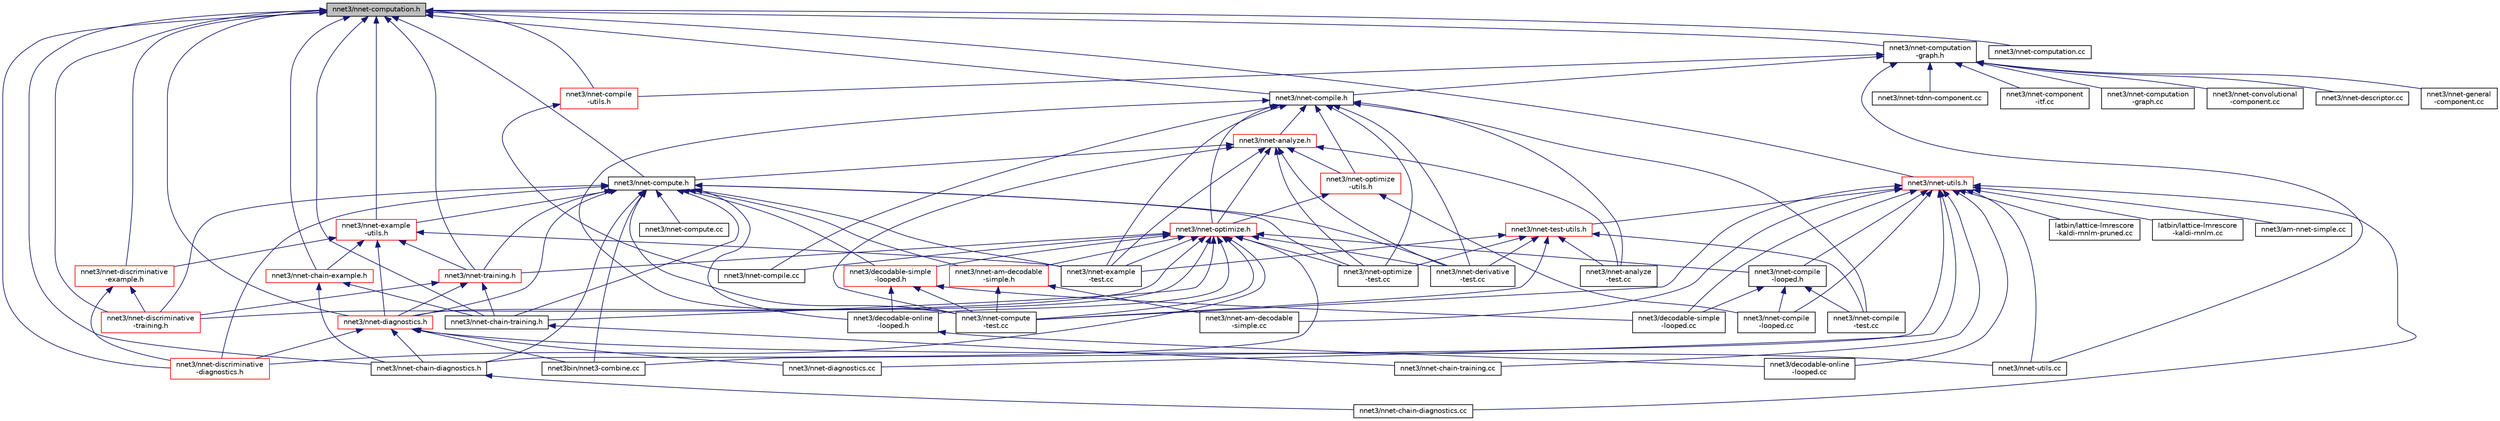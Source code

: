 digraph "nnet3/nnet-computation.h"
{
  edge [fontname="Helvetica",fontsize="10",labelfontname="Helvetica",labelfontsize="10"];
  node [fontname="Helvetica",fontsize="10",shape=record];
  Node90 [label="nnet3/nnet-computation.h",height=0.2,width=0.4,color="black", fillcolor="grey75", style="filled", fontcolor="black"];
  Node90 -> Node91 [dir="back",color="midnightblue",fontsize="10",style="solid",fontname="Helvetica"];
  Node91 [label="nnet3/nnet-compile.h",height=0.2,width=0.4,color="black", fillcolor="white", style="filled",URL="$nnet-compile_8h.html"];
  Node91 -> Node92 [dir="back",color="midnightblue",fontsize="10",style="solid",fontname="Helvetica"];
  Node92 [label="nnet3/nnet-optimize.h",height=0.2,width=0.4,color="red", fillcolor="white", style="filled",URL="$nnet-optimize_8h.html"];
  Node92 -> Node93 [dir="back",color="midnightblue",fontsize="10",style="solid",fontname="Helvetica"];
  Node93 [label="nnet3/decodable-online\l-looped.h",height=0.2,width=0.4,color="black", fillcolor="white", style="filled",URL="$decodable-online-looped_8h.html"];
  Node93 -> Node94 [dir="back",color="midnightblue",fontsize="10",style="solid",fontname="Helvetica"];
  Node94 [label="nnet3/decodable-online\l-looped.cc",height=0.2,width=0.4,color="black", fillcolor="white", style="filled",URL="$decodable-online-looped_8cc.html"];
  Node92 -> Node95 [dir="back",color="midnightblue",fontsize="10",style="solid",fontname="Helvetica"];
  Node95 [label="nnet3/decodable-simple\l-looped.h",height=0.2,width=0.4,color="red", fillcolor="white", style="filled",URL="$decodable-simple-looped_8h.html"];
  Node95 -> Node93 [dir="back",color="midnightblue",fontsize="10",style="solid",fontname="Helvetica"];
  Node95 -> Node96 [dir="back",color="midnightblue",fontsize="10",style="solid",fontname="Helvetica"];
  Node96 [label="nnet3/decodable-simple\l-looped.cc",height=0.2,width=0.4,color="black", fillcolor="white", style="filled",URL="$decodable-simple-looped_8cc.html"];
  Node95 -> Node97 [dir="back",color="midnightblue",fontsize="10",style="solid",fontname="Helvetica"];
  Node97 [label="nnet3/nnet-compute\l-test.cc",height=0.2,width=0.4,color="black", fillcolor="white", style="filled",URL="$nnet3_2nnet-compute-test_8cc.html"];
  Node92 -> Node99 [dir="back",color="midnightblue",fontsize="10",style="solid",fontname="Helvetica"];
  Node99 [label="nnet3/nnet-compile\l-looped.h",height=0.2,width=0.4,color="black", fillcolor="white", style="filled",URL="$nnet-compile-looped_8h.html"];
  Node99 -> Node96 [dir="back",color="midnightblue",fontsize="10",style="solid",fontname="Helvetica"];
  Node99 -> Node100 [dir="back",color="midnightblue",fontsize="10",style="solid",fontname="Helvetica"];
  Node100 [label="nnet3/nnet-compile\l-looped.cc",height=0.2,width=0.4,color="black", fillcolor="white", style="filled",URL="$nnet-compile-looped_8cc.html"];
  Node99 -> Node101 [dir="back",color="midnightblue",fontsize="10",style="solid",fontname="Helvetica"];
  Node101 [label="nnet3/nnet-compile\l-test.cc",height=0.2,width=0.4,color="black", fillcolor="white", style="filled",URL="$nnet-compile-test_8cc.html"];
  Node92 -> Node102 [dir="back",color="midnightblue",fontsize="10",style="solid",fontname="Helvetica"];
  Node102 [label="nnet3/nnet-am-decodable\l-simple.h",height=0.2,width=0.4,color="red", fillcolor="white", style="filled",URL="$nnet-am-decodable-simple_8h.html"];
  Node102 -> Node103 [dir="back",color="midnightblue",fontsize="10",style="solid",fontname="Helvetica"];
  Node103 [label="nnet3/nnet-am-decodable\l-simple.cc",height=0.2,width=0.4,color="black", fillcolor="white", style="filled",URL="$nnet-am-decodable-simple_8cc.html"];
  Node102 -> Node97 [dir="back",color="midnightblue",fontsize="10",style="solid",fontname="Helvetica"];
  Node92 -> Node110 [dir="back",color="midnightblue",fontsize="10",style="solid",fontname="Helvetica"];
  Node110 [label="nnet3/nnet-chain-diagnostics.h",height=0.2,width=0.4,color="black", fillcolor="white", style="filled",URL="$nnet-chain-diagnostics_8h.html"];
  Node110 -> Node111 [dir="back",color="midnightblue",fontsize="10",style="solid",fontname="Helvetica"];
  Node111 [label="nnet3/nnet-chain-diagnostics.cc",height=0.2,width=0.4,color="black", fillcolor="white", style="filled",URL="$nnet-chain-diagnostics_8cc.html"];
  Node92 -> Node112 [dir="back",color="midnightblue",fontsize="10",style="solid",fontname="Helvetica"];
  Node112 [label="nnet3/nnet-diagnostics.h",height=0.2,width=0.4,color="red", fillcolor="white", style="filled",URL="$nnet-diagnostics_8h.html"];
  Node112 -> Node110 [dir="back",color="midnightblue",fontsize="10",style="solid",fontname="Helvetica"];
  Node112 -> Node113 [dir="back",color="midnightblue",fontsize="10",style="solid",fontname="Helvetica"];
  Node113 [label="nnet3/nnet-diagnostics.cc",height=0.2,width=0.4,color="black", fillcolor="white", style="filled",URL="$nnet-diagnostics_8cc.html"];
  Node112 -> Node114 [dir="back",color="midnightblue",fontsize="10",style="solid",fontname="Helvetica"];
  Node114 [label="nnet3/nnet-discriminative\l-diagnostics.h",height=0.2,width=0.4,color="red", fillcolor="white", style="filled",URL="$nnet-discriminative-diagnostics_8h.html"];
  Node112 -> Node117 [dir="back",color="midnightblue",fontsize="10",style="solid",fontname="Helvetica"];
  Node117 [label="nnet3/nnet-utils.cc",height=0.2,width=0.4,color="black", fillcolor="white", style="filled",URL="$nnet-utils_8cc.html"];
  Node112 -> Node118 [dir="back",color="midnightblue",fontsize="10",style="solid",fontname="Helvetica"];
  Node118 [label="nnet3bin/nnet3-combine.cc",height=0.2,width=0.4,color="black", fillcolor="white", style="filled",URL="$nnet3-combine_8cc.html"];
  Node92 -> Node121 [dir="back",color="midnightblue",fontsize="10",style="solid",fontname="Helvetica"];
  Node121 [label="nnet3/nnet-training.h",height=0.2,width=0.4,color="red", fillcolor="white", style="filled",URL="$nnet-training_8h.html"];
  Node121 -> Node112 [dir="back",color="midnightblue",fontsize="10",style="solid",fontname="Helvetica"];
  Node121 -> Node122 [dir="back",color="midnightblue",fontsize="10",style="solid",fontname="Helvetica"];
  Node122 [label="nnet3/nnet-chain-training.h",height=0.2,width=0.4,color="black", fillcolor="white", style="filled",URL="$nnet-chain-training_8h.html"];
  Node122 -> Node123 [dir="back",color="midnightblue",fontsize="10",style="solid",fontname="Helvetica"];
  Node123 [label="nnet3/nnet-chain-training.cc",height=0.2,width=0.4,color="black", fillcolor="white", style="filled",URL="$nnet-chain-training_8cc.html"];
  Node121 -> Node124 [dir="back",color="midnightblue",fontsize="10",style="solid",fontname="Helvetica"];
  Node124 [label="nnet3/nnet-discriminative\l-training.h",height=0.2,width=0.4,color="red", fillcolor="white", style="filled",URL="$nnet-discriminative-training_8h.html"];
  Node92 -> Node122 [dir="back",color="midnightblue",fontsize="10",style="solid",fontname="Helvetica"];
  Node92 -> Node129 [dir="back",color="midnightblue",fontsize="10",style="solid",fontname="Helvetica"];
  Node129 [label="nnet3/nnet-compile.cc",height=0.2,width=0.4,color="black", fillcolor="white", style="filled",URL="$nnet-compile_8cc.html"];
  Node92 -> Node97 [dir="back",color="midnightblue",fontsize="10",style="solid",fontname="Helvetica"];
  Node92 -> Node130 [dir="back",color="midnightblue",fontsize="10",style="solid",fontname="Helvetica"];
  Node130 [label="nnet3/nnet-derivative\l-test.cc",height=0.2,width=0.4,color="black", fillcolor="white", style="filled",URL="$nnet-derivative-test_8cc.html"];
  Node92 -> Node114 [dir="back",color="midnightblue",fontsize="10",style="solid",fontname="Helvetica"];
  Node92 -> Node124 [dir="back",color="midnightblue",fontsize="10",style="solid",fontname="Helvetica"];
  Node92 -> Node131 [dir="back",color="midnightblue",fontsize="10",style="solid",fontname="Helvetica"];
  Node131 [label="nnet3/nnet-example\l-test.cc",height=0.2,width=0.4,color="black", fillcolor="white", style="filled",URL="$nnet-example-test_8cc.html"];
  Node92 -> Node132 [dir="back",color="midnightblue",fontsize="10",style="solid",fontname="Helvetica"];
  Node132 [label="nnet3/nnet-optimize\l-test.cc",height=0.2,width=0.4,color="black", fillcolor="white", style="filled",URL="$nnet-optimize-test_8cc.html"];
  Node91 -> Node138 [dir="back",color="midnightblue",fontsize="10",style="solid",fontname="Helvetica"];
  Node138 [label="nnet3/nnet-analyze.h",height=0.2,width=0.4,color="red", fillcolor="white", style="filled",URL="$nnet-analyze_8h.html",tooltip="This file contains utilities for analyzing and checking computations, which are used in the optimizat..."];
  Node138 -> Node92 [dir="back",color="midnightblue",fontsize="10",style="solid",fontname="Helvetica"];
  Node138 -> Node139 [dir="back",color="midnightblue",fontsize="10",style="solid",fontname="Helvetica"];
  Node139 [label="nnet3/nnet-optimize\l-utils.h",height=0.2,width=0.4,color="red", fillcolor="white", style="filled",URL="$nnet-optimize-utils_8h.html"];
  Node139 -> Node92 [dir="back",color="midnightblue",fontsize="10",style="solid",fontname="Helvetica"];
  Node139 -> Node100 [dir="back",color="midnightblue",fontsize="10",style="solid",fontname="Helvetica"];
  Node138 -> Node140 [dir="back",color="midnightblue",fontsize="10",style="solid",fontname="Helvetica"];
  Node140 [label="nnet3/nnet-compute.h",height=0.2,width=0.4,color="black", fillcolor="white", style="filled",URL="$nnet3_2nnet-compute_8h.html"];
  Node140 -> Node93 [dir="back",color="midnightblue",fontsize="10",style="solid",fontname="Helvetica"];
  Node140 -> Node95 [dir="back",color="midnightblue",fontsize="10",style="solid",fontname="Helvetica"];
  Node140 -> Node102 [dir="back",color="midnightblue",fontsize="10",style="solid",fontname="Helvetica"];
  Node140 -> Node110 [dir="back",color="midnightblue",fontsize="10",style="solid",fontname="Helvetica"];
  Node140 -> Node141 [dir="back",color="midnightblue",fontsize="10",style="solid",fontname="Helvetica"];
  Node141 [label="nnet3/nnet-example\l-utils.h",height=0.2,width=0.4,color="red", fillcolor="white", style="filled",URL="$nnet-example-utils_8h.html"];
  Node141 -> Node142 [dir="back",color="midnightblue",fontsize="10",style="solid",fontname="Helvetica"];
  Node142 [label="nnet3/nnet-chain-example.h",height=0.2,width=0.4,color="red", fillcolor="white", style="filled",URL="$nnet-chain-example_8h.html"];
  Node142 -> Node110 [dir="back",color="midnightblue",fontsize="10",style="solid",fontname="Helvetica"];
  Node142 -> Node122 [dir="back",color="midnightblue",fontsize="10",style="solid",fontname="Helvetica"];
  Node141 -> Node112 [dir="back",color="midnightblue",fontsize="10",style="solid",fontname="Helvetica"];
  Node141 -> Node121 [dir="back",color="midnightblue",fontsize="10",style="solid",fontname="Helvetica"];
  Node141 -> Node144 [dir="back",color="midnightblue",fontsize="10",style="solid",fontname="Helvetica"];
  Node144 [label="nnet3/nnet-discriminative\l-example.h",height=0.2,width=0.4,color="red", fillcolor="white", style="filled",URL="$nnet-discriminative-example_8h.html"];
  Node144 -> Node114 [dir="back",color="midnightblue",fontsize="10",style="solid",fontname="Helvetica"];
  Node144 -> Node124 [dir="back",color="midnightblue",fontsize="10",style="solid",fontname="Helvetica"];
  Node141 -> Node131 [dir="back",color="midnightblue",fontsize="10",style="solid",fontname="Helvetica"];
  Node140 -> Node112 [dir="back",color="midnightblue",fontsize="10",style="solid",fontname="Helvetica"];
  Node140 -> Node121 [dir="back",color="midnightblue",fontsize="10",style="solid",fontname="Helvetica"];
  Node140 -> Node122 [dir="back",color="midnightblue",fontsize="10",style="solid",fontname="Helvetica"];
  Node140 -> Node97 [dir="back",color="midnightblue",fontsize="10",style="solid",fontname="Helvetica"];
  Node140 -> Node158 [dir="back",color="midnightblue",fontsize="10",style="solid",fontname="Helvetica"];
  Node158 [label="nnet3/nnet-compute.cc",height=0.2,width=0.4,color="black", fillcolor="white", style="filled",URL="$nnet3_2nnet-compute_8cc.html"];
  Node140 -> Node130 [dir="back",color="midnightblue",fontsize="10",style="solid",fontname="Helvetica"];
  Node140 -> Node114 [dir="back",color="midnightblue",fontsize="10",style="solid",fontname="Helvetica"];
  Node140 -> Node124 [dir="back",color="midnightblue",fontsize="10",style="solid",fontname="Helvetica"];
  Node140 -> Node131 [dir="back",color="midnightblue",fontsize="10",style="solid",fontname="Helvetica"];
  Node140 -> Node132 [dir="back",color="midnightblue",fontsize="10",style="solid",fontname="Helvetica"];
  Node140 -> Node118 [dir="back",color="midnightblue",fontsize="10",style="solid",fontname="Helvetica"];
  Node138 -> Node159 [dir="back",color="midnightblue",fontsize="10",style="solid",fontname="Helvetica"];
  Node159 [label="nnet3/nnet-analyze\l-test.cc",height=0.2,width=0.4,color="black", fillcolor="white", style="filled",URL="$nnet-analyze-test_8cc.html"];
  Node138 -> Node97 [dir="back",color="midnightblue",fontsize="10",style="solid",fontname="Helvetica"];
  Node138 -> Node130 [dir="back",color="midnightblue",fontsize="10",style="solid",fontname="Helvetica"];
  Node138 -> Node131 [dir="back",color="midnightblue",fontsize="10",style="solid",fontname="Helvetica"];
  Node138 -> Node132 [dir="back",color="midnightblue",fontsize="10",style="solid",fontname="Helvetica"];
  Node91 -> Node139 [dir="back",color="midnightblue",fontsize="10",style="solid",fontname="Helvetica"];
  Node91 -> Node159 [dir="back",color="midnightblue",fontsize="10",style="solid",fontname="Helvetica"];
  Node91 -> Node101 [dir="back",color="midnightblue",fontsize="10",style="solid",fontname="Helvetica"];
  Node91 -> Node129 [dir="back",color="midnightblue",fontsize="10",style="solid",fontname="Helvetica"];
  Node91 -> Node97 [dir="back",color="midnightblue",fontsize="10",style="solid",fontname="Helvetica"];
  Node91 -> Node130 [dir="back",color="midnightblue",fontsize="10",style="solid",fontname="Helvetica"];
  Node91 -> Node131 [dir="back",color="midnightblue",fontsize="10",style="solid",fontname="Helvetica"];
  Node91 -> Node132 [dir="back",color="midnightblue",fontsize="10",style="solid",fontname="Helvetica"];
  Node90 -> Node161 [dir="back",color="midnightblue",fontsize="10",style="solid",fontname="Helvetica"];
  Node161 [label="nnet3/nnet-computation\l-graph.h",height=0.2,width=0.4,color="black", fillcolor="white", style="filled",URL="$nnet-computation-graph_8h.html"];
  Node161 -> Node91 [dir="back",color="midnightblue",fontsize="10",style="solid",fontname="Helvetica"];
  Node161 -> Node162 [dir="back",color="midnightblue",fontsize="10",style="solid",fontname="Helvetica"];
  Node162 [label="nnet3/nnet-compile\l-utils.h",height=0.2,width=0.4,color="red", fillcolor="white", style="filled",URL="$nnet-compile-utils_8h.html"];
  Node162 -> Node129 [dir="back",color="midnightblue",fontsize="10",style="solid",fontname="Helvetica"];
  Node161 -> Node167 [dir="back",color="midnightblue",fontsize="10",style="solid",fontname="Helvetica"];
  Node167 [label="nnet3/nnet-component\l-itf.cc",height=0.2,width=0.4,color="black", fillcolor="white", style="filled",URL="$nnet-component-itf_8cc.html"];
  Node161 -> Node168 [dir="back",color="midnightblue",fontsize="10",style="solid",fontname="Helvetica"];
  Node168 [label="nnet3/nnet-computation\l-graph.cc",height=0.2,width=0.4,color="black", fillcolor="white", style="filled",URL="$nnet-computation-graph_8cc.html"];
  Node161 -> Node169 [dir="back",color="midnightblue",fontsize="10",style="solid",fontname="Helvetica"];
  Node169 [label="nnet3/nnet-convolutional\l-component.cc",height=0.2,width=0.4,color="black", fillcolor="white", style="filled",URL="$nnet-convolutional-component_8cc.html"];
  Node161 -> Node170 [dir="back",color="midnightblue",fontsize="10",style="solid",fontname="Helvetica"];
  Node170 [label="nnet3/nnet-descriptor.cc",height=0.2,width=0.4,color="black", fillcolor="white", style="filled",URL="$nnet-descriptor_8cc.html"];
  Node161 -> Node171 [dir="back",color="midnightblue",fontsize="10",style="solid",fontname="Helvetica"];
  Node171 [label="nnet3/nnet-general\l-component.cc",height=0.2,width=0.4,color="black", fillcolor="white", style="filled",URL="$nnet-general-component_8cc.html"];
  Node161 -> Node172 [dir="back",color="midnightblue",fontsize="10",style="solid",fontname="Helvetica"];
  Node172 [label="nnet3/nnet-tdnn-component.cc",height=0.2,width=0.4,color="black", fillcolor="white", style="filled",URL="$nnet-tdnn-component_8cc.html"];
  Node161 -> Node117 [dir="back",color="midnightblue",fontsize="10",style="solid",fontname="Helvetica"];
  Node90 -> Node140 [dir="back",color="midnightblue",fontsize="10",style="solid",fontname="Helvetica"];
  Node90 -> Node173 [dir="back",color="midnightblue",fontsize="10",style="solid",fontname="Helvetica"];
  Node173 [label="nnet3/nnet-utils.h",height=0.2,width=0.4,color="red", fillcolor="white", style="filled",URL="$_2nnet-utils_8h.html",tooltip="This file contains some miscellaneous functions dealing with class Nnet. "];
  Node173 -> Node174 [dir="back",color="midnightblue",fontsize="10",style="solid",fontname="Helvetica"];
  Node174 [label="latbin/lattice-lmrescore\l-kaldi-rnnlm-pruned.cc",height=0.2,width=0.4,color="black", fillcolor="white", style="filled",URL="$lattice-lmrescore-kaldi-rnnlm-pruned_8cc.html"];
  Node173 -> Node175 [dir="back",color="midnightblue",fontsize="10",style="solid",fontname="Helvetica"];
  Node175 [label="latbin/lattice-lmrescore\l-kaldi-rnnlm.cc",height=0.2,width=0.4,color="black", fillcolor="white", style="filled",URL="$lattice-lmrescore-kaldi-rnnlm_8cc.html"];
  Node173 -> Node176 [dir="back",color="midnightblue",fontsize="10",style="solid",fontname="Helvetica"];
  Node176 [label="nnet3/am-nnet-simple.cc",height=0.2,width=0.4,color="black", fillcolor="white", style="filled",URL="$am-nnet-simple_8cc.html"];
  Node173 -> Node94 [dir="back",color="midnightblue",fontsize="10",style="solid",fontname="Helvetica"];
  Node173 -> Node96 [dir="back",color="midnightblue",fontsize="10",style="solid",fontname="Helvetica"];
  Node173 -> Node99 [dir="back",color="midnightblue",fontsize="10",style="solid",fontname="Helvetica"];
  Node173 -> Node103 [dir="back",color="midnightblue",fontsize="10",style="solid",fontname="Helvetica"];
  Node173 -> Node177 [dir="back",color="midnightblue",fontsize="10",style="solid",fontname="Helvetica"];
  Node177 [label="nnet3/nnet-test-utils.h",height=0.2,width=0.4,color="red", fillcolor="white", style="filled",URL="$nnet-test-utils_8h.html",tooltip="This file contains various routines that are useful in test code. "];
  Node177 -> Node159 [dir="back",color="midnightblue",fontsize="10",style="solid",fontname="Helvetica"];
  Node177 -> Node101 [dir="back",color="midnightblue",fontsize="10",style="solid",fontname="Helvetica"];
  Node177 -> Node97 [dir="back",color="midnightblue",fontsize="10",style="solid",fontname="Helvetica"];
  Node177 -> Node130 [dir="back",color="midnightblue",fontsize="10",style="solid",fontname="Helvetica"];
  Node177 -> Node131 [dir="back",color="midnightblue",fontsize="10",style="solid",fontname="Helvetica"];
  Node177 -> Node132 [dir="back",color="midnightblue",fontsize="10",style="solid",fontname="Helvetica"];
  Node173 -> Node111 [dir="back",color="midnightblue",fontsize="10",style="solid",fontname="Helvetica"];
  Node173 -> Node123 [dir="back",color="midnightblue",fontsize="10",style="solid",fontname="Helvetica"];
  Node173 -> Node100 [dir="back",color="midnightblue",fontsize="10",style="solid",fontname="Helvetica"];
  Node173 -> Node97 [dir="back",color="midnightblue",fontsize="10",style="solid",fontname="Helvetica"];
  Node173 -> Node113 [dir="back",color="midnightblue",fontsize="10",style="solid",fontname="Helvetica"];
  Node173 -> Node117 [dir="back",color="midnightblue",fontsize="10",style="solid",fontname="Helvetica"];
  Node173 -> Node118 [dir="back",color="midnightblue",fontsize="10",style="solid",fontname="Helvetica"];
  Node90 -> Node162 [dir="back",color="midnightblue",fontsize="10",style="solid",fontname="Helvetica"];
  Node90 -> Node110 [dir="back",color="midnightblue",fontsize="10",style="solid",fontname="Helvetica"];
  Node90 -> Node142 [dir="back",color="midnightblue",fontsize="10",style="solid",fontname="Helvetica"];
  Node90 -> Node141 [dir="back",color="midnightblue",fontsize="10",style="solid",fontname="Helvetica"];
  Node90 -> Node112 [dir="back",color="midnightblue",fontsize="10",style="solid",fontname="Helvetica"];
  Node90 -> Node121 [dir="back",color="midnightblue",fontsize="10",style="solid",fontname="Helvetica"];
  Node90 -> Node122 [dir="back",color="midnightblue",fontsize="10",style="solid",fontname="Helvetica"];
  Node90 -> Node186 [dir="back",color="midnightblue",fontsize="10",style="solid",fontname="Helvetica"];
  Node186 [label="nnet3/nnet-computation.cc",height=0.2,width=0.4,color="black", fillcolor="white", style="filled",URL="$nnet-computation_8cc.html"];
  Node90 -> Node114 [dir="back",color="midnightblue",fontsize="10",style="solid",fontname="Helvetica"];
  Node90 -> Node144 [dir="back",color="midnightblue",fontsize="10",style="solid",fontname="Helvetica"];
  Node90 -> Node124 [dir="back",color="midnightblue",fontsize="10",style="solid",fontname="Helvetica"];
}
